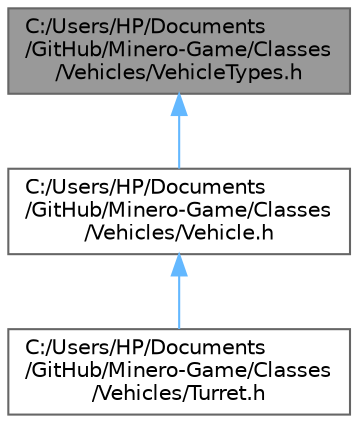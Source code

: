 digraph "C:/Users/HP/Documents/GitHub/Minero-Game/Classes/Vehicles/VehicleTypes.h"
{
 // LATEX_PDF_SIZE
  bgcolor="transparent";
  edge [fontname=Helvetica,fontsize=10,labelfontname=Helvetica,labelfontsize=10];
  node [fontname=Helvetica,fontsize=10,shape=box,height=0.2,width=0.4];
  Node1 [id="Node000001",label="C:/Users/HP/Documents\l/GitHub/Minero-Game/Classes\l/Vehicles/VehicleTypes.h",height=0.2,width=0.4,color="gray40", fillcolor="grey60", style="filled", fontcolor="black",tooltip=" "];
  Node1 -> Node2 [id="edge5_Node000001_Node000002",dir="back",color="steelblue1",style="solid",tooltip=" "];
  Node2 [id="Node000002",label="C:/Users/HP/Documents\l/GitHub/Minero-Game/Classes\l/Vehicles/Vehicle.h",height=0.2,width=0.4,color="grey40", fillcolor="white", style="filled",URL="$_classes_2_vehicles_2_vehicle_8h.html",tooltip=" "];
  Node2 -> Node3 [id="edge6_Node000002_Node000003",dir="back",color="steelblue1",style="solid",tooltip=" "];
  Node3 [id="Node000003",label="C:/Users/HP/Documents\l/GitHub/Minero-Game/Classes\l/Vehicles/Turret.h",height=0.2,width=0.4,color="grey40", fillcolor="white", style="filled",URL="$_classes_2_vehicles_2_turret_8h.html",tooltip=" "];
}
